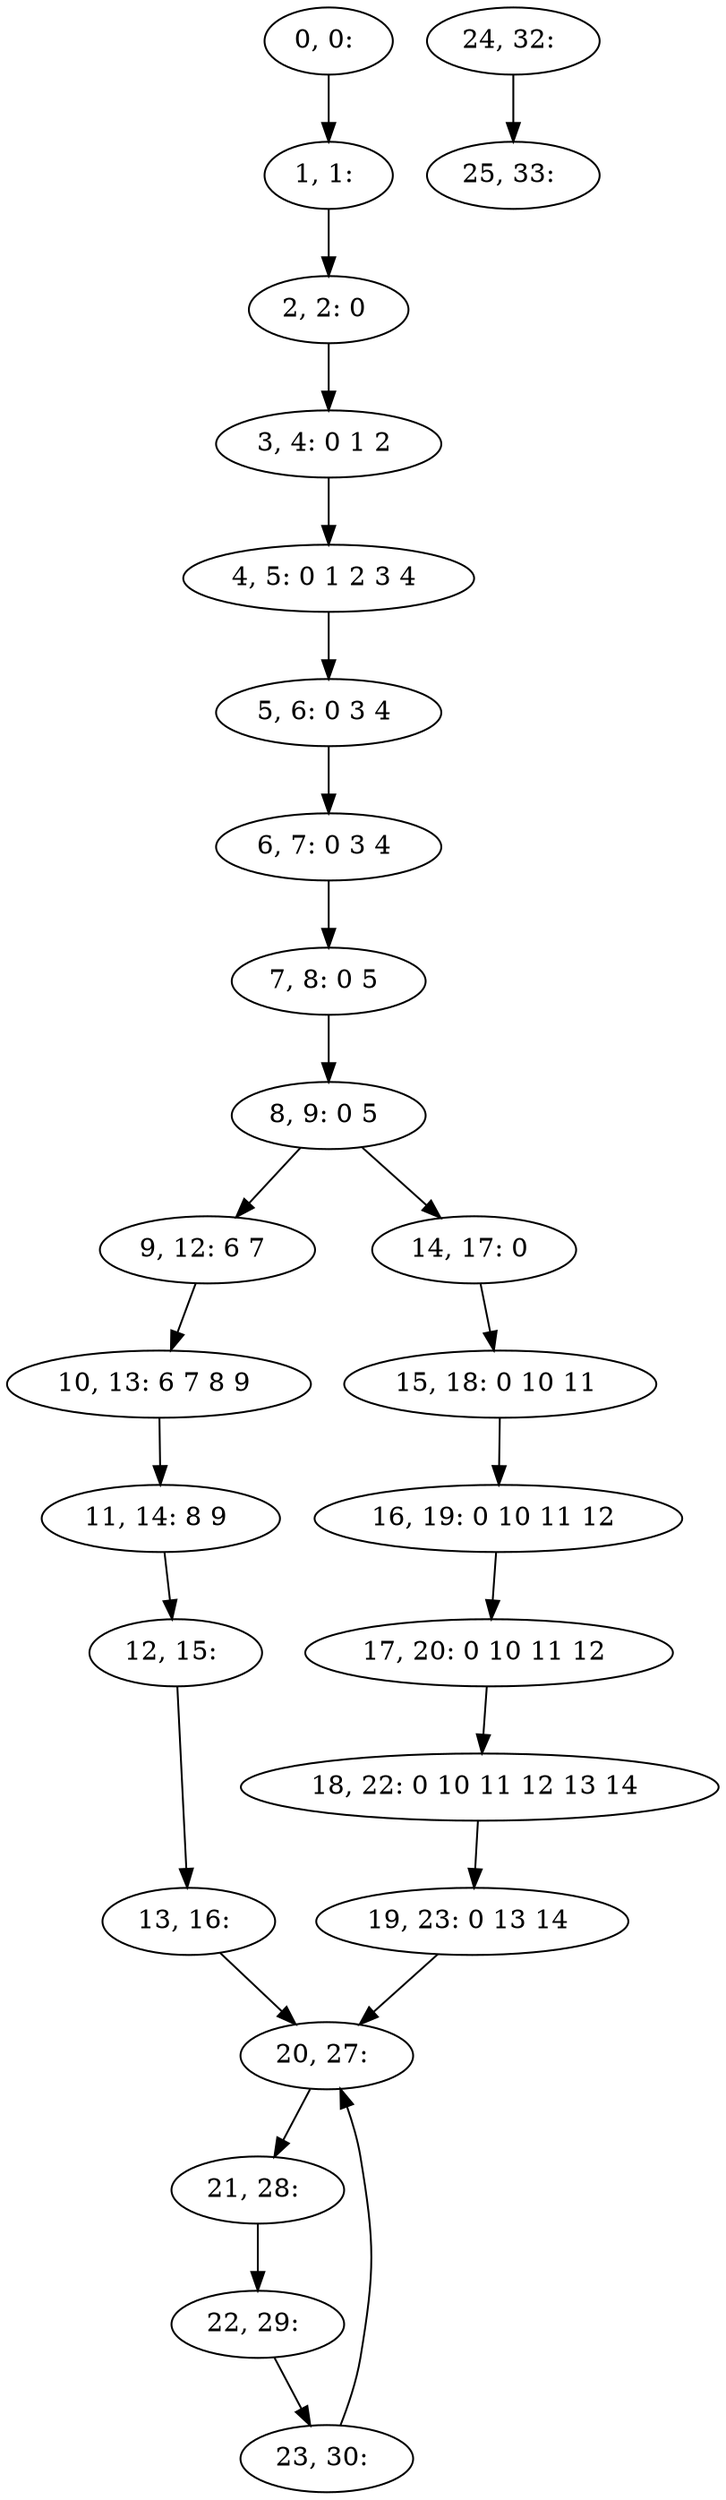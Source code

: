 digraph G {
0[label="0, 0: "];
1[label="1, 1: "];
2[label="2, 2: 0 "];
3[label="3, 4: 0 1 2 "];
4[label="4, 5: 0 1 2 3 4 "];
5[label="5, 6: 0 3 4 "];
6[label="6, 7: 0 3 4 "];
7[label="7, 8: 0 5 "];
8[label="8, 9: 0 5 "];
9[label="9, 12: 6 7 "];
10[label="10, 13: 6 7 8 9 "];
11[label="11, 14: 8 9 "];
12[label="12, 15: "];
13[label="13, 16: "];
14[label="14, 17: 0 "];
15[label="15, 18: 0 10 11 "];
16[label="16, 19: 0 10 11 12 "];
17[label="17, 20: 0 10 11 12 "];
18[label="18, 22: 0 10 11 12 13 14 "];
19[label="19, 23: 0 13 14 "];
20[label="20, 27: "];
21[label="21, 28: "];
22[label="22, 29: "];
23[label="23, 30: "];
24[label="24, 32: "];
25[label="25, 33: "];
0->1 ;
1->2 ;
2->3 ;
3->4 ;
4->5 ;
5->6 ;
6->7 ;
7->8 ;
8->9 ;
8->14 ;
9->10 ;
10->11 ;
11->12 ;
12->13 ;
13->20 ;
14->15 ;
15->16 ;
16->17 ;
17->18 ;
18->19 ;
19->20 ;
20->21 ;
21->22 ;
22->23 ;
23->20 ;
24->25 ;
}
